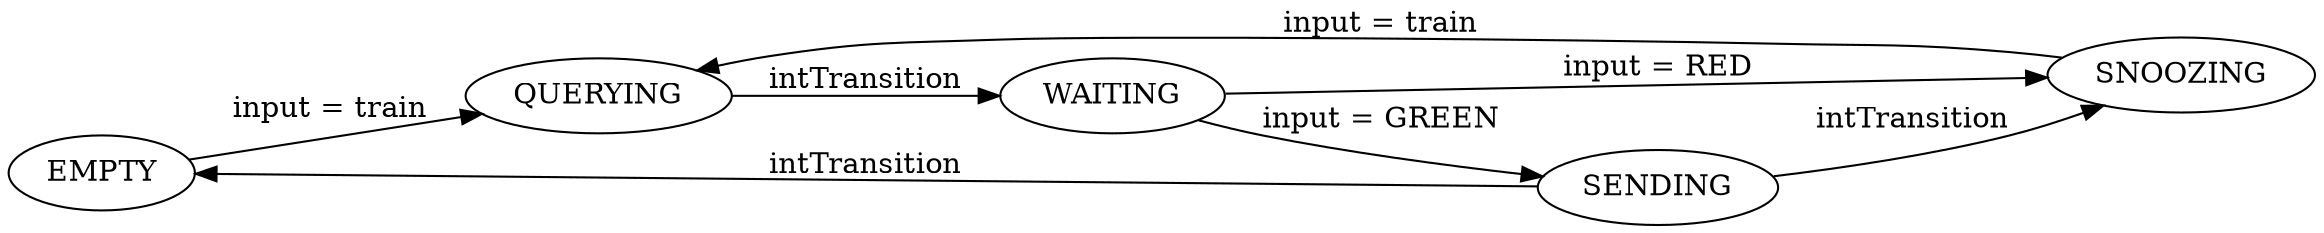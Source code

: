 digraph
{
	rankdir=LR;
	EMPTY -> QUERYING[label="input = train"];
	QUERYING -> WAITING[label="intTransition"];
	WAITING -> SNOOZING[label="input = RED"];
	WAITING -> SENDING[label="input = GREEN"];
	SNOOZING -> QUERYING[label="input = train"];
	SENDING -> SNOOZING[label="intTransition"];
	SENDING -> EMPTY[label="intTransition"];
}